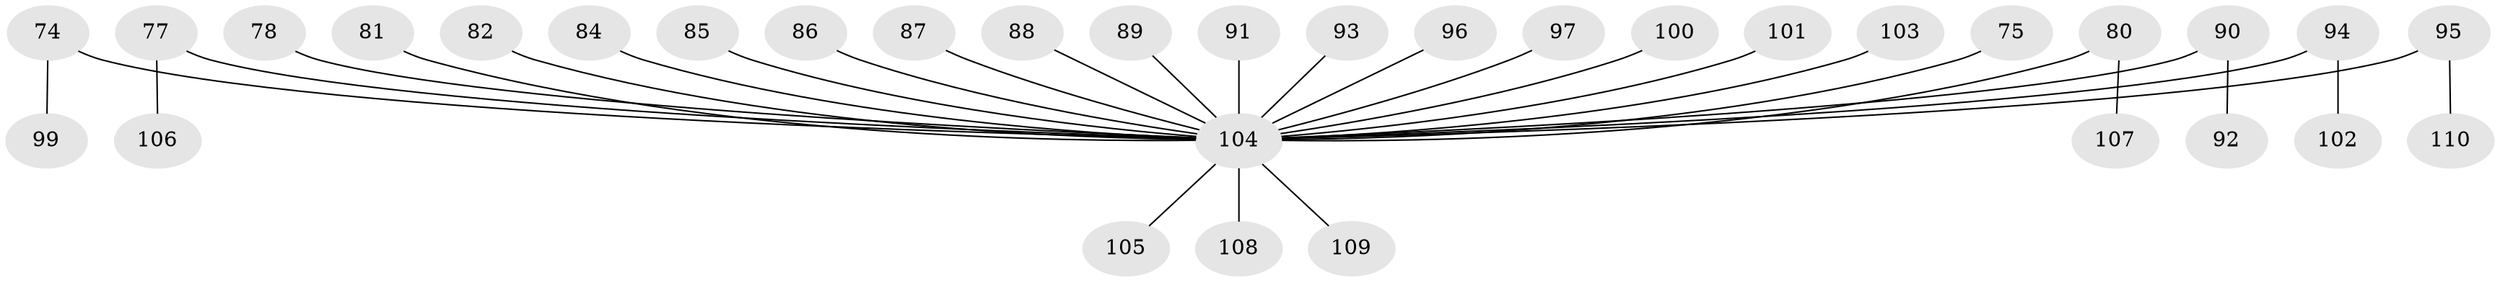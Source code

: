 // original degree distribution, {8: 0.00909090909090909, 6: 0.00909090909090909, 3: 0.14545454545454545, 5: 0.02727272727272727, 4: 0.06363636363636363, 2: 0.22727272727272727, 1: 0.509090909090909, 7: 0.00909090909090909}
// Generated by graph-tools (version 1.1) at 2025/56/03/04/25 21:56:58]
// undirected, 33 vertices, 32 edges
graph export_dot {
graph [start="1"]
  node [color=gray90,style=filled];
  74;
  75 [super="+11+66"];
  77;
  78;
  80 [super="+27"];
  81;
  82;
  84;
  85;
  86;
  87;
  88;
  89;
  90;
  91;
  92;
  93;
  94;
  95;
  96;
  97;
  99;
  100;
  101;
  102;
  103;
  104 [super="+57+98+60+61+62+83+63+67+68+70+71+73"];
  105;
  106;
  107;
  108;
  109;
  110;
  74 -- 99;
  74 -- 104;
  75 -- 104;
  77 -- 106;
  77 -- 104;
  78 -- 104;
  80 -- 107;
  80 -- 104;
  81 -- 104;
  82 -- 104;
  84 -- 104;
  85 -- 104;
  86 -- 104;
  87 -- 104;
  88 -- 104;
  89 -- 104;
  90 -- 92;
  90 -- 104;
  91 -- 104;
  93 -- 104;
  94 -- 102;
  94 -- 104;
  95 -- 110;
  95 -- 104;
  96 -- 104;
  97 -- 104;
  100 -- 104;
  101 -- 104;
  103 -- 104;
  104 -- 105;
  104 -- 108;
  104 -- 109;
}
